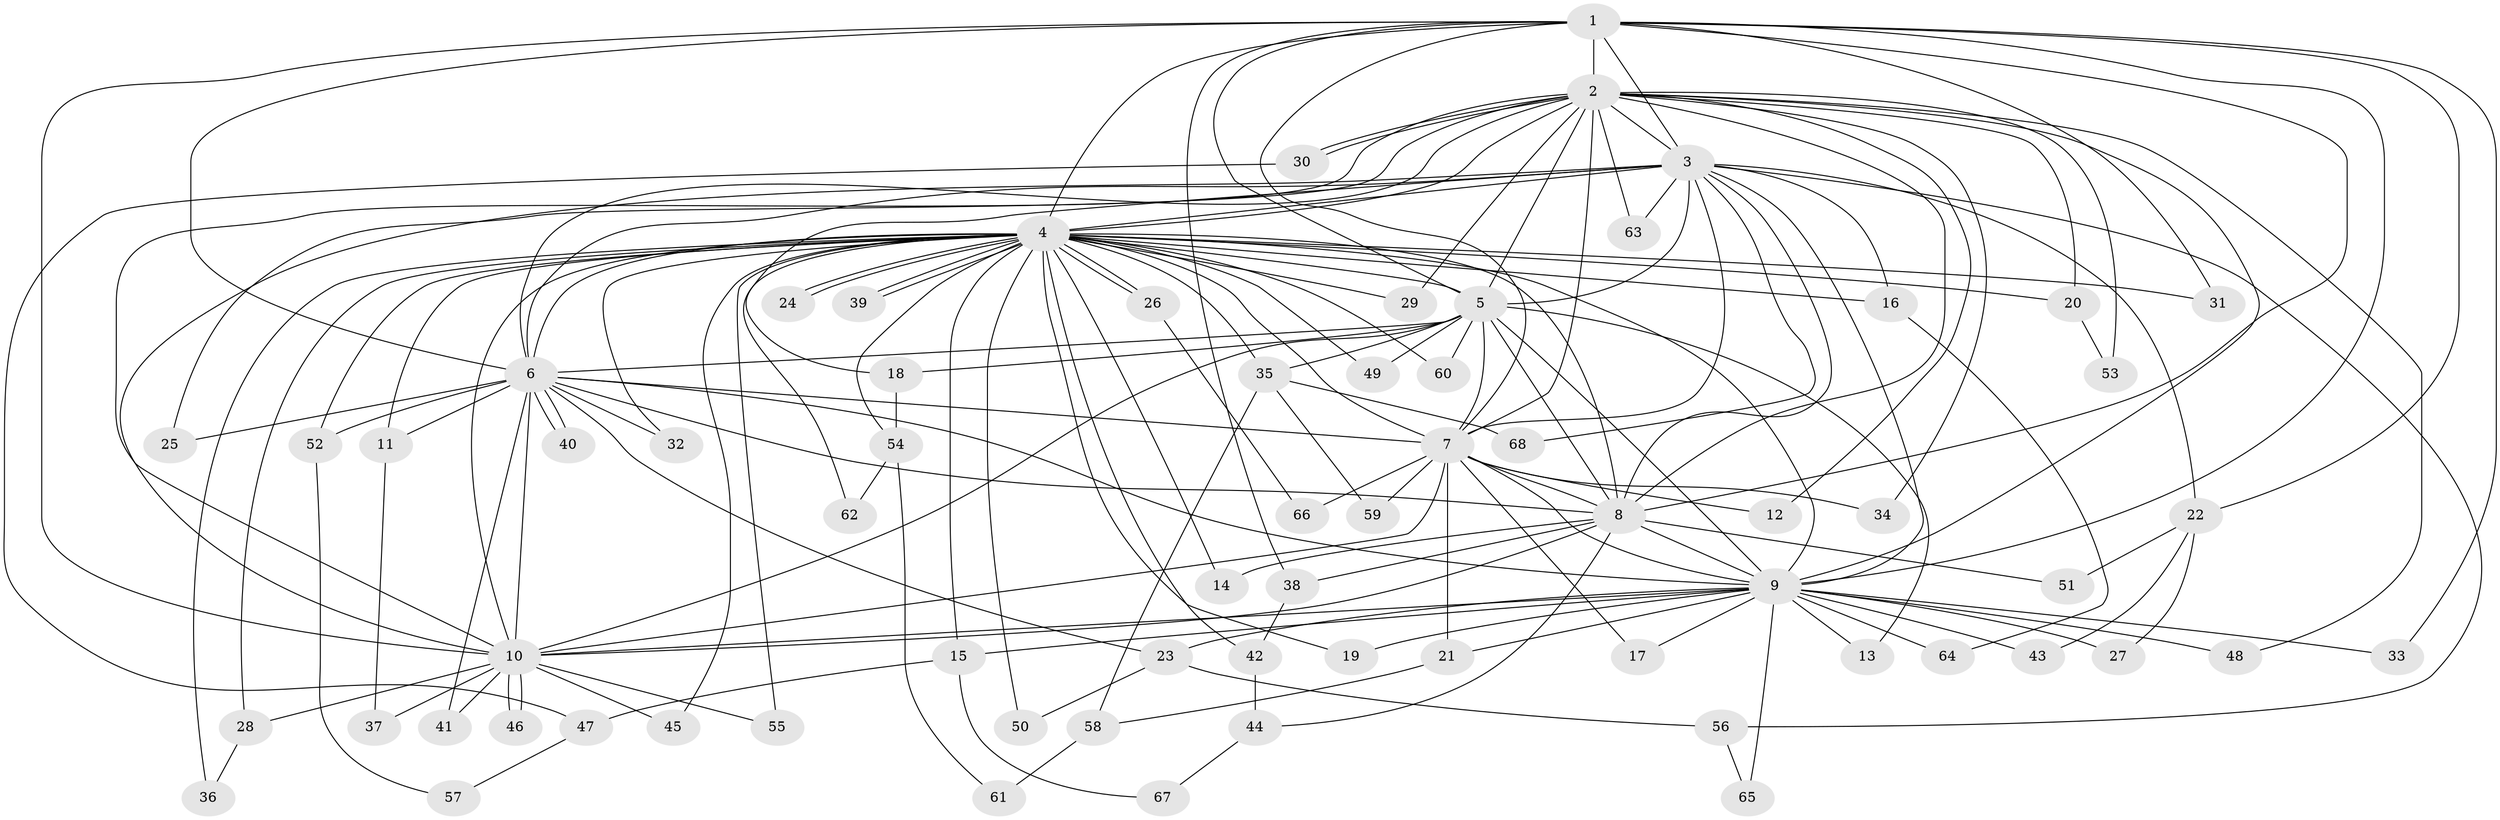 // coarse degree distribution, {31: 0.021739130434782608, 14: 0.021739130434782608, 18: 0.021739130434782608, 10: 0.021739130434782608, 12: 0.021739130434782608, 21: 0.021739130434782608, 11: 0.021739130434782608, 3: 0.13043478260869565, 2: 0.4782608695652174, 4: 0.13043478260869565, 5: 0.043478260869565216, 1: 0.06521739130434782}
// Generated by graph-tools (version 1.1) at 2025/51/02/27/25 19:51:49]
// undirected, 68 vertices, 161 edges
graph export_dot {
graph [start="1"]
  node [color=gray90,style=filled];
  1;
  2;
  3;
  4;
  5;
  6;
  7;
  8;
  9;
  10;
  11;
  12;
  13;
  14;
  15;
  16;
  17;
  18;
  19;
  20;
  21;
  22;
  23;
  24;
  25;
  26;
  27;
  28;
  29;
  30;
  31;
  32;
  33;
  34;
  35;
  36;
  37;
  38;
  39;
  40;
  41;
  42;
  43;
  44;
  45;
  46;
  47;
  48;
  49;
  50;
  51;
  52;
  53;
  54;
  55;
  56;
  57;
  58;
  59;
  60;
  61;
  62;
  63;
  64;
  65;
  66;
  67;
  68;
  1 -- 2;
  1 -- 3;
  1 -- 4;
  1 -- 5;
  1 -- 6;
  1 -- 7;
  1 -- 8;
  1 -- 9;
  1 -- 10;
  1 -- 22;
  1 -- 31;
  1 -- 33;
  1 -- 38;
  2 -- 3;
  2 -- 4;
  2 -- 5;
  2 -- 6;
  2 -- 7;
  2 -- 8;
  2 -- 9;
  2 -- 10;
  2 -- 12;
  2 -- 20;
  2 -- 25;
  2 -- 29;
  2 -- 30;
  2 -- 30;
  2 -- 34;
  2 -- 48;
  2 -- 53;
  2 -- 63;
  3 -- 4;
  3 -- 5;
  3 -- 6;
  3 -- 7;
  3 -- 8;
  3 -- 9;
  3 -- 10;
  3 -- 16;
  3 -- 18;
  3 -- 22;
  3 -- 56;
  3 -- 63;
  3 -- 68;
  4 -- 5;
  4 -- 6;
  4 -- 7;
  4 -- 8;
  4 -- 9;
  4 -- 10;
  4 -- 11;
  4 -- 14;
  4 -- 15;
  4 -- 16;
  4 -- 19;
  4 -- 20;
  4 -- 24;
  4 -- 24;
  4 -- 26;
  4 -- 26;
  4 -- 28;
  4 -- 29;
  4 -- 31;
  4 -- 32;
  4 -- 35;
  4 -- 36;
  4 -- 39;
  4 -- 39;
  4 -- 42;
  4 -- 45;
  4 -- 49;
  4 -- 50;
  4 -- 52;
  4 -- 54;
  4 -- 55;
  4 -- 60;
  4 -- 62;
  5 -- 6;
  5 -- 7;
  5 -- 8;
  5 -- 9;
  5 -- 10;
  5 -- 13;
  5 -- 18;
  5 -- 35;
  5 -- 49;
  5 -- 60;
  6 -- 7;
  6 -- 8;
  6 -- 9;
  6 -- 10;
  6 -- 11;
  6 -- 23;
  6 -- 25;
  6 -- 32;
  6 -- 40;
  6 -- 40;
  6 -- 41;
  6 -- 52;
  7 -- 8;
  7 -- 9;
  7 -- 10;
  7 -- 12;
  7 -- 17;
  7 -- 21;
  7 -- 34;
  7 -- 59;
  7 -- 66;
  8 -- 9;
  8 -- 10;
  8 -- 14;
  8 -- 38;
  8 -- 44;
  8 -- 51;
  9 -- 10;
  9 -- 13;
  9 -- 15;
  9 -- 17;
  9 -- 19;
  9 -- 21;
  9 -- 23;
  9 -- 27;
  9 -- 33;
  9 -- 43;
  9 -- 48;
  9 -- 64;
  9 -- 65;
  10 -- 28;
  10 -- 37;
  10 -- 41;
  10 -- 45;
  10 -- 46;
  10 -- 46;
  10 -- 55;
  11 -- 37;
  15 -- 47;
  15 -- 67;
  16 -- 64;
  18 -- 54;
  20 -- 53;
  21 -- 58;
  22 -- 27;
  22 -- 43;
  22 -- 51;
  23 -- 50;
  23 -- 56;
  26 -- 66;
  28 -- 36;
  30 -- 47;
  35 -- 58;
  35 -- 59;
  35 -- 68;
  38 -- 42;
  42 -- 44;
  44 -- 67;
  47 -- 57;
  52 -- 57;
  54 -- 61;
  54 -- 62;
  56 -- 65;
  58 -- 61;
}
